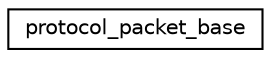 digraph "Graphical Class Hierarchy"
{
 // LATEX_PDF_SIZE
  edge [fontname="Helvetica",fontsize="10",labelfontname="Helvetica",labelfontsize="10"];
  node [fontname="Helvetica",fontsize="10",shape=record];
  rankdir="LR";
  Node0 [label="protocol_packet_base",height=0.2,width=0.4,color="black", fillcolor="white", style="filled",URL="$structprotocol__packet__base.html",tooltip=" "];
}
